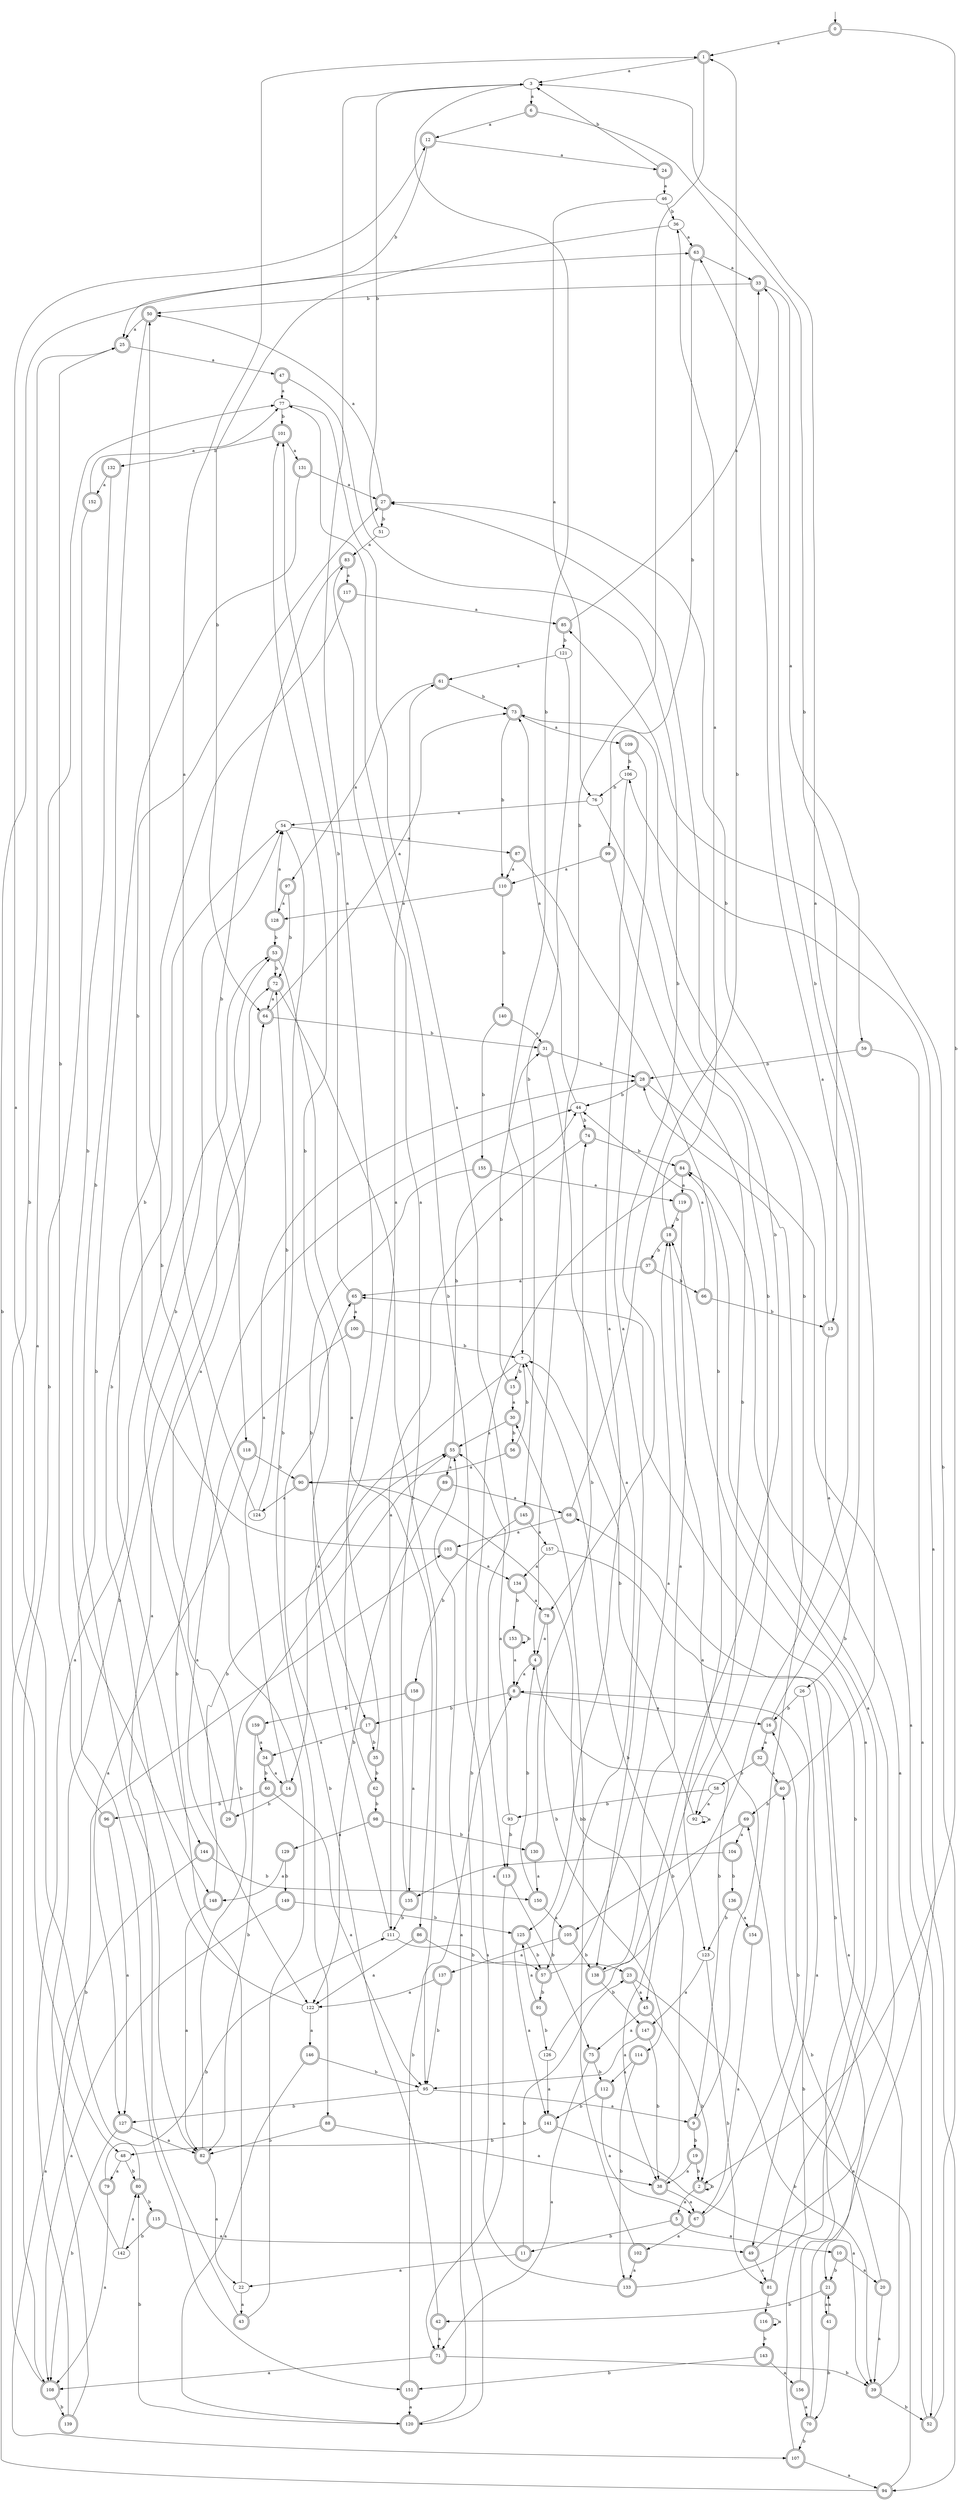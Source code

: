 digraph RandomDFA {
  __start0 [label="", shape=none];
  __start0 -> 0 [label=""];
  0 [shape=circle] [shape=doublecircle]
  0 -> 1 [label="a"]
  0 -> 2 [label="b"]
  1 [shape=doublecircle]
  1 -> 3 [label="a"]
  1 -> 4 [label="b"]
  2 [shape=doublecircle]
  2 -> 5 [label="a"]
  2 -> 2 [label="b"]
  3
  3 -> 6 [label="a"]
  3 -> 7 [label="b"]
  4 [shape=doublecircle]
  4 -> 8 [label="a"]
  4 -> 9 [label="b"]
  5 [shape=doublecircle]
  5 -> 10 [label="a"]
  5 -> 11 [label="b"]
  6 [shape=doublecircle]
  6 -> 12 [label="a"]
  6 -> 13 [label="b"]
  7
  7 -> 14 [label="a"]
  7 -> 15 [label="b"]
  8 [shape=doublecircle]
  8 -> 16 [label="a"]
  8 -> 17 [label="b"]
  9 [shape=doublecircle]
  9 -> 18 [label="a"]
  9 -> 19 [label="b"]
  10 [shape=doublecircle]
  10 -> 20 [label="a"]
  10 -> 21 [label="b"]
  11 [shape=doublecircle]
  11 -> 22 [label="a"]
  11 -> 23 [label="b"]
  12 [shape=doublecircle]
  12 -> 24 [label="a"]
  12 -> 25 [label="b"]
  13 [shape=doublecircle]
  13 -> 26 [label="a"]
  13 -> 27 [label="b"]
  14 [shape=doublecircle]
  14 -> 28 [label="a"]
  14 -> 29 [label="b"]
  15 [shape=doublecircle]
  15 -> 30 [label="a"]
  15 -> 31 [label="b"]
  16 [shape=doublecircle]
  16 -> 32 [label="a"]
  16 -> 33 [label="b"]
  17 [shape=doublecircle]
  17 -> 34 [label="a"]
  17 -> 35 [label="b"]
  18 [shape=doublecircle]
  18 -> 36 [label="a"]
  18 -> 37 [label="b"]
  19 [shape=doublecircle]
  19 -> 38 [label="a"]
  19 -> 2 [label="b"]
  20 [shape=doublecircle]
  20 -> 39 [label="a"]
  20 -> 40 [label="b"]
  21 [shape=doublecircle]
  21 -> 41 [label="a"]
  21 -> 42 [label="b"]
  22
  22 -> 43 [label="a"]
  22 -> 44 [label="b"]
  23 [shape=doublecircle]
  23 -> 45 [label="a"]
  23 -> 39 [label="b"]
  24 [shape=doublecircle]
  24 -> 46 [label="a"]
  24 -> 3 [label="b"]
  25 [shape=doublecircle]
  25 -> 47 [label="a"]
  25 -> 48 [label="b"]
  26
  26 -> 49 [label="a"]
  26 -> 16 [label="b"]
  27 [shape=doublecircle]
  27 -> 50 [label="a"]
  27 -> 51 [label="b"]
  28 [shape=doublecircle]
  28 -> 52 [label="a"]
  28 -> 44 [label="b"]
  29 [shape=doublecircle]
  29 -> 53 [label="a"]
  29 -> 54 [label="b"]
  30 [shape=doublecircle]
  30 -> 55 [label="a"]
  30 -> 56 [label="b"]
  31 [shape=doublecircle]
  31 -> 57 [label="a"]
  31 -> 28 [label="b"]
  32 [shape=doublecircle]
  32 -> 40 [label="a"]
  32 -> 58 [label="b"]
  33 [shape=doublecircle]
  33 -> 59 [label="a"]
  33 -> 50 [label="b"]
  34 [shape=doublecircle]
  34 -> 14 [label="a"]
  34 -> 60 [label="b"]
  35 [shape=doublecircle]
  35 -> 61 [label="a"]
  35 -> 62 [label="b"]
  36
  36 -> 63 [label="a"]
  36 -> 64 [label="b"]
  37 [shape=doublecircle]
  37 -> 65 [label="a"]
  37 -> 66 [label="b"]
  38 [shape=doublecircle]
  38 -> 67 [label="a"]
  38 -> 7 [label="b"]
  39 [shape=doublecircle]
  39 -> 68 [label="a"]
  39 -> 52 [label="b"]
  40 [shape=doublecircle]
  40 -> 3 [label="a"]
  40 -> 69 [label="b"]
  41 [shape=doublecircle]
  41 -> 21 [label="a"]
  41 -> 70 [label="b"]
  42 [shape=doublecircle]
  42 -> 71 [label="a"]
  42 -> 65 [label="b"]
  43 [shape=doublecircle]
  43 -> 72 [label="a"]
  43 -> 50 [label="b"]
  44
  44 -> 73 [label="a"]
  44 -> 74 [label="b"]
  45 [shape=doublecircle]
  45 -> 75 [label="a"]
  45 -> 2 [label="b"]
  46
  46 -> 76 [label="a"]
  46 -> 36 [label="b"]
  47 [shape=doublecircle]
  47 -> 77 [label="a"]
  47 -> 78 [label="b"]
  48
  48 -> 79 [label="a"]
  48 -> 80 [label="b"]
  49 [shape=doublecircle]
  49 -> 81 [label="a"]
  49 -> 28 [label="b"]
  50 [shape=doublecircle]
  50 -> 25 [label="a"]
  50 -> 82 [label="b"]
  51
  51 -> 83 [label="a"]
  51 -> 3 [label="b"]
  52 [shape=doublecircle]
  52 -> 84 [label="a"]
  52 -> 85 [label="b"]
  53 [shape=doublecircle]
  53 -> 86 [label="a"]
  53 -> 72 [label="b"]
  54
  54 -> 87 [label="a"]
  54 -> 88 [label="b"]
  55 [shape=doublecircle]
  55 -> 89 [label="a"]
  55 -> 44 [label="b"]
  56 [shape=doublecircle]
  56 -> 90 [label="a"]
  56 -> 7 [label="b"]
  57 [shape=doublecircle]
  57 -> 18 [label="a"]
  57 -> 91 [label="b"]
  58
  58 -> 92 [label="a"]
  58 -> 93 [label="b"]
  59 [shape=doublecircle]
  59 -> 94 [label="a"]
  59 -> 28 [label="b"]
  60 [shape=doublecircle]
  60 -> 95 [label="a"]
  60 -> 96 [label="b"]
  61 [shape=doublecircle]
  61 -> 97 [label="a"]
  61 -> 73 [label="b"]
  62 [shape=doublecircle]
  62 -> 3 [label="a"]
  62 -> 98 [label="b"]
  63 [shape=doublecircle]
  63 -> 33 [label="a"]
  63 -> 99 [label="b"]
  64 [shape=doublecircle]
  64 -> 73 [label="a"]
  64 -> 31 [label="b"]
  65 [shape=doublecircle]
  65 -> 100 [label="a"]
  65 -> 101 [label="b"]
  66 [shape=doublecircle]
  66 -> 44 [label="a"]
  66 -> 13 [label="b"]
  67 [shape=doublecircle]
  67 -> 102 [label="a"]
  67 -> 16 [label="b"]
  68 [shape=doublecircle]
  68 -> 103 [label="a"]
  68 -> 1 [label="b"]
  69 [shape=doublecircle]
  69 -> 104 [label="a"]
  69 -> 105 [label="b"]
  70 [shape=doublecircle]
  70 -> 106 [label="a"]
  70 -> 107 [label="b"]
  71 [shape=doublecircle]
  71 -> 108 [label="a"]
  71 -> 39 [label="b"]
  72 [shape=doublecircle]
  72 -> 64 [label="a"]
  72 -> 95 [label="b"]
  73 [shape=doublecircle]
  73 -> 109 [label="a"]
  73 -> 110 [label="b"]
  74 [shape=doublecircle]
  74 -> 111 [label="a"]
  74 -> 84 [label="b"]
  75 [shape=doublecircle]
  75 -> 71 [label="a"]
  75 -> 112 [label="b"]
  76
  76 -> 54 [label="a"]
  76 -> 92 [label="b"]
  77
  77 -> 113 [label="a"]
  77 -> 101 [label="b"]
  78 [shape=doublecircle]
  78 -> 4 [label="a"]
  78 -> 114 [label="b"]
  79 [shape=doublecircle]
  79 -> 108 [label="a"]
  79 -> 111 [label="b"]
  80 [shape=doublecircle]
  80 -> 12 [label="a"]
  80 -> 115 [label="b"]
  81 [shape=doublecircle]
  81 -> 18 [label="a"]
  81 -> 116 [label="b"]
  82 [shape=doublecircle]
  82 -> 22 [label="a"]
  82 -> 55 [label="b"]
  83 [shape=doublecircle]
  83 -> 117 [label="a"]
  83 -> 118 [label="b"]
  84 [shape=doublecircle]
  84 -> 119 [label="a"]
  84 -> 120 [label="b"]
  85 [shape=doublecircle]
  85 -> 33 [label="a"]
  85 -> 121 [label="b"]
  86 [shape=doublecircle]
  86 -> 122 [label="a"]
  86 -> 57 [label="b"]
  87 [shape=doublecircle]
  87 -> 110 [label="a"]
  87 -> 123 [label="b"]
  88 [shape=doublecircle]
  88 -> 38 [label="a"]
  88 -> 82 [label="b"]
  89 [shape=doublecircle]
  89 -> 68 [label="a"]
  89 -> 122 [label="b"]
  90 [shape=doublecircle]
  90 -> 124 [label="a"]
  90 -> 38 [label="b"]
  91 [shape=doublecircle]
  91 -> 125 [label="a"]
  91 -> 126 [label="b"]
  92
  92 -> 92 [label="a"]
  92 -> 7 [label="b"]
  93
  93 -> 55 [label="a"]
  93 -> 113 [label="b"]
  94 [shape=doublecircle]
  94 -> 69 [label="a"]
  94 -> 63 [label="b"]
  95
  95 -> 9 [label="a"]
  95 -> 127 [label="b"]
  96 [shape=doublecircle]
  96 -> 127 [label="a"]
  96 -> 25 [label="b"]
  97 [shape=doublecircle]
  97 -> 128 [label="a"]
  97 -> 72 [label="b"]
  98 [shape=doublecircle]
  98 -> 129 [label="a"]
  98 -> 130 [label="b"]
  99 [shape=doublecircle]
  99 -> 110 [label="a"]
  99 -> 45 [label="b"]
  100 [shape=doublecircle]
  100 -> 122 [label="a"]
  100 -> 7 [label="b"]
  101 [shape=doublecircle]
  101 -> 131 [label="a"]
  101 -> 132 [label="b"]
  102 [shape=doublecircle]
  102 -> 133 [label="a"]
  102 -> 30 [label="b"]
  103 [shape=doublecircle]
  103 -> 134 [label="a"]
  103 -> 27 [label="b"]
  104 [shape=doublecircle]
  104 -> 135 [label="a"]
  104 -> 136 [label="b"]
  105 [shape=doublecircle]
  105 -> 137 [label="a"]
  105 -> 138 [label="b"]
  106
  106 -> 125 [label="a"]
  106 -> 76 [label="b"]
  107 [shape=doublecircle]
  107 -> 94 [label="a"]
  107 -> 8 [label="b"]
  108 [shape=doublecircle]
  108 -> 77 [label="a"]
  108 -> 139 [label="b"]
  109 [shape=doublecircle]
  109 -> 138 [label="a"]
  109 -> 106 [label="b"]
  110 [shape=doublecircle]
  110 -> 128 [label="a"]
  110 -> 140 [label="b"]
  111
  111 -> 23 [label="a"]
  111 -> 101 [label="b"]
  112 [shape=doublecircle]
  112 -> 67 [label="a"]
  112 -> 141 [label="b"]
  113 [shape=doublecircle]
  113 -> 71 [label="a"]
  113 -> 75 [label="b"]
  114 [shape=doublecircle]
  114 -> 112 [label="a"]
  114 -> 133 [label="b"]
  115 [shape=doublecircle]
  115 -> 49 [label="a"]
  115 -> 142 [label="b"]
  116 [shape=doublecircle]
  116 -> 116 [label="a"]
  116 -> 143 [label="b"]
  117 [shape=doublecircle]
  117 -> 85 [label="a"]
  117 -> 144 [label="b"]
  118 [shape=doublecircle]
  118 -> 127 [label="a"]
  118 -> 90 [label="b"]
  119 [shape=doublecircle]
  119 -> 138 [label="a"]
  119 -> 18 [label="b"]
  120 [shape=doublecircle]
  120 -> 55 [label="a"]
  120 -> 80 [label="b"]
  121
  121 -> 61 [label="a"]
  121 -> 145 [label="b"]
  122
  122 -> 146 [label="a"]
  122 -> 54 [label="b"]
  123
  123 -> 147 [label="a"]
  123 -> 81 [label="b"]
  124
  124 -> 1 [label="a"]
  124 -> 72 [label="b"]
  125 [shape=doublecircle]
  125 -> 141 [label="a"]
  125 -> 57 [label="b"]
  126
  126 -> 141 [label="a"]
  126 -> 27 [label="b"]
  127 [shape=doublecircle]
  127 -> 82 [label="a"]
  127 -> 108 [label="b"]
  128 [shape=doublecircle]
  128 -> 54 [label="a"]
  128 -> 53 [label="b"]
  129 [shape=doublecircle]
  129 -> 148 [label="a"]
  129 -> 149 [label="b"]
  130 [shape=doublecircle]
  130 -> 150 [label="a"]
  130 -> 74 [label="b"]
  131 [shape=doublecircle]
  131 -> 27 [label="a"]
  131 -> 151 [label="b"]
  132 [shape=doublecircle]
  132 -> 152 [label="a"]
  132 -> 148 [label="b"]
  133 [shape=doublecircle]
  133 -> 84 [label="a"]
  133 -> 77 [label="b"]
  134 [shape=doublecircle]
  134 -> 78 [label="a"]
  134 -> 153 [label="b"]
  135 [shape=doublecircle]
  135 -> 83 [label="a"]
  135 -> 111 [label="b"]
  136 [shape=doublecircle]
  136 -> 154 [label="a"]
  136 -> 123 [label="b"]
  137 [shape=doublecircle]
  137 -> 122 [label="a"]
  137 -> 95 [label="b"]
  138 [shape=doublecircle]
  138 -> 63 [label="a"]
  138 -> 147 [label="b"]
  139 [shape=doublecircle]
  139 -> 53 [label="a"]
  139 -> 103 [label="b"]
  140 [shape=doublecircle]
  140 -> 31 [label="a"]
  140 -> 155 [label="b"]
  141 [shape=doublecircle]
  141 -> 39 [label="a"]
  141 -> 48 [label="b"]
  142
  142 -> 80 [label="a"]
  142 -> 64 [label="b"]
  143 [shape=doublecircle]
  143 -> 156 [label="a"]
  143 -> 151 [label="b"]
  144 [shape=doublecircle]
  144 -> 107 [label="a"]
  144 -> 150 [label="b"]
  145 [shape=doublecircle]
  145 -> 157 [label="a"]
  145 -> 158 [label="b"]
  146 [shape=doublecircle]
  146 -> 120 [label="a"]
  146 -> 95 [label="b"]
  147 [shape=doublecircle]
  147 -> 95 [label="a"]
  147 -> 38 [label="b"]
  148 [shape=doublecircle]
  148 -> 82 [label="a"]
  148 -> 55 [label="b"]
  149 [shape=doublecircle]
  149 -> 108 [label="a"]
  149 -> 125 [label="b"]
  150 [shape=doublecircle]
  150 -> 105 [label="a"]
  150 -> 4 [label="b"]
  151 [shape=doublecircle]
  151 -> 120 [label="a"]
  151 -> 8 [label="b"]
  152 [shape=doublecircle]
  152 -> 77 [label="a"]
  152 -> 108 [label="b"]
  153 [shape=doublecircle]
  153 -> 8 [label="a"]
  153 -> 153 [label="b"]
  154 [shape=doublecircle]
  154 -> 67 [label="a"]
  154 -> 73 [label="b"]
  155 [shape=doublecircle]
  155 -> 119 [label="a"]
  155 -> 17 [label="b"]
  156 [shape=doublecircle]
  156 -> 70 [label="a"]
  156 -> 65 [label="b"]
  157
  157 -> 134 [label="a"]
  157 -> 21 [label="b"]
  158 [shape=doublecircle]
  158 -> 135 [label="a"]
  158 -> 159 [label="b"]
  159 [shape=doublecircle]
  159 -> 34 [label="a"]
  159 -> 82 [label="b"]
}
